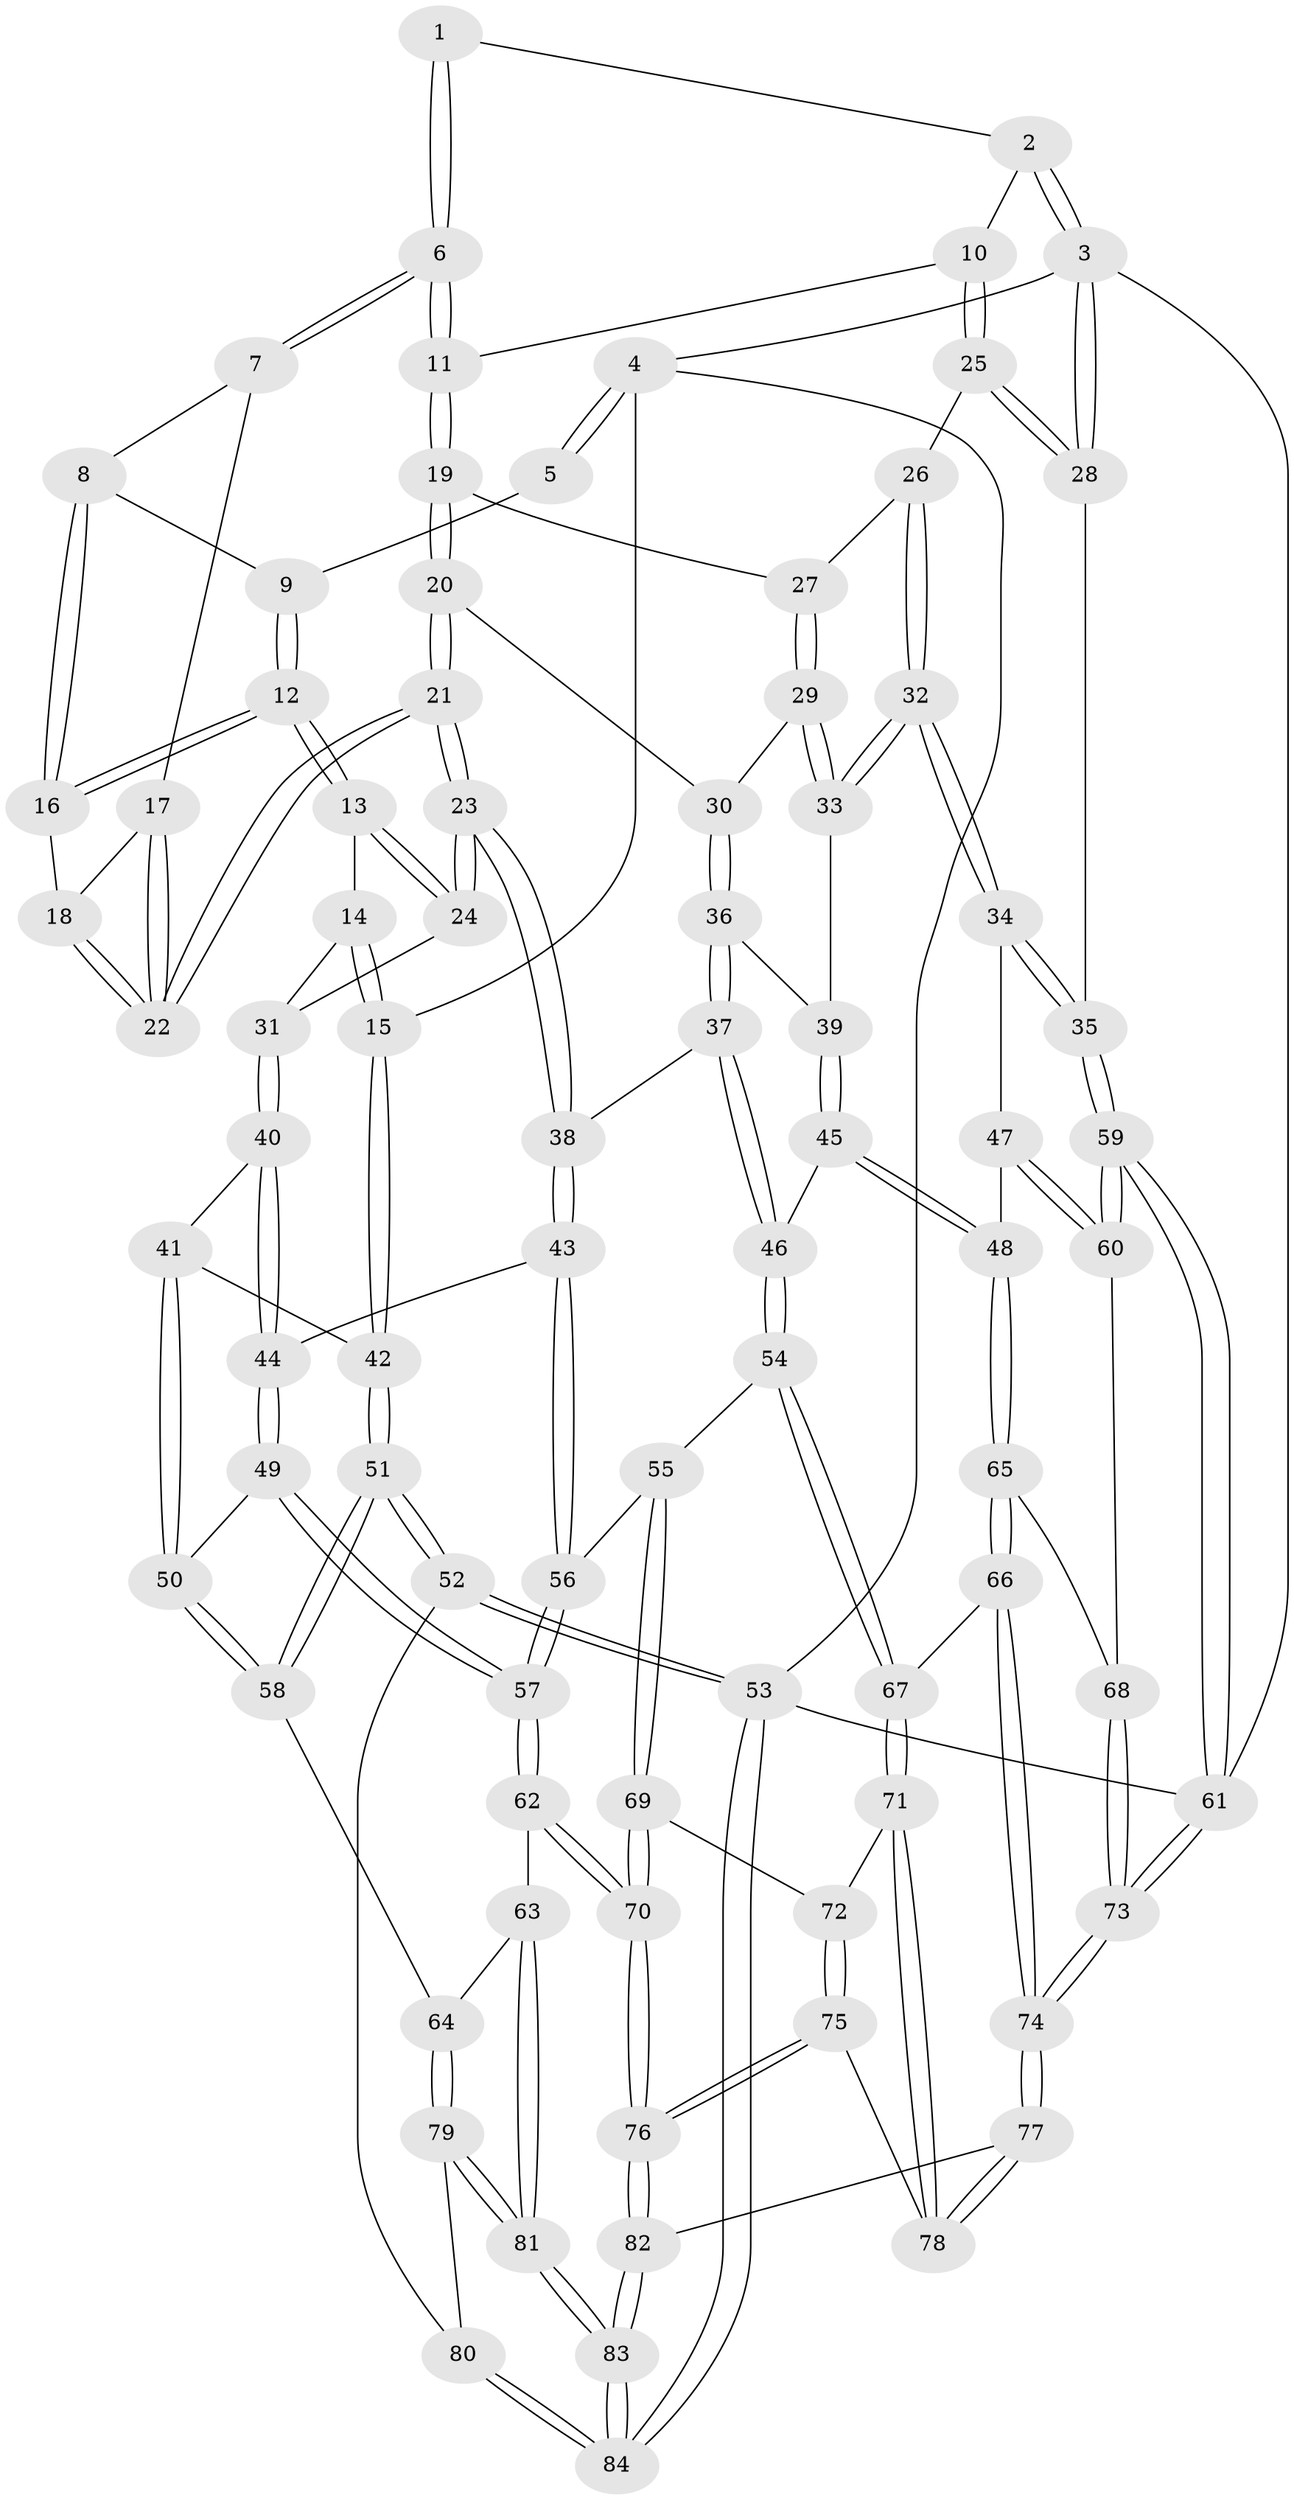 // Generated by graph-tools (version 1.1) at 2025/16/03/09/25 04:16:53]
// undirected, 84 vertices, 207 edges
graph export_dot {
graph [start="1"]
  node [color=gray90,style=filled];
  1 [pos="+0.5667604320477427+0"];
  2 [pos="+0.9492440547178689+0"];
  3 [pos="+1+0"];
  4 [pos="+0+0"];
  5 [pos="+0.31122881681973114+0"];
  6 [pos="+0.5688797688963864+0.06080012394673624"];
  7 [pos="+0.4481165464473713+0.09889913850798385"];
  8 [pos="+0.4277197600191376+0.08519782572335788"];
  9 [pos="+0.3278362192233295+0"];
  10 [pos="+0.7909994626059359+0.12062427270598763"];
  11 [pos="+0.6237330772007197+0.12395123549962213"];
  12 [pos="+0.2458717210874725+0.1222049034039921"];
  13 [pos="+0.2402997999202519+0.12487866764302004"];
  14 [pos="+0+0.09406129627415533"];
  15 [pos="+0+0"];
  16 [pos="+0.2894834408515917+0.139296500511047"];
  17 [pos="+0.44644580233809966+0.10287633251440138"];
  18 [pos="+0.3264792896489075+0.16114709721208229"];
  19 [pos="+0.5823625724426188+0.26925145888904695"];
  20 [pos="+0.5280119942076733+0.32018749216981157"];
  21 [pos="+0.42104046445348314+0.34574307452435793"];
  22 [pos="+0.4128562648588309+0.282549744337604"];
  23 [pos="+0.4166512068330581+0.35007551918124036"];
  24 [pos="+0.27838351131761624+0.35702212465253264"];
  25 [pos="+0.8293110375176315+0.17306725360009304"];
  26 [pos="+0.8545761469260212+0.29525702931461734"];
  27 [pos="+0.6595472290640625+0.2947280682616698"];
  28 [pos="+1+0"];
  29 [pos="+0.7091280156895624+0.41961000445806074"];
  30 [pos="+0.5895685452508722+0.3873196106576618"];
  31 [pos="+0.2493277644545864+0.369810270969491"];
  32 [pos="+0.914890280283441+0.3953671439563723"];
  33 [pos="+0.7442330829341178+0.4419679913416809"];
  34 [pos="+0.958296104133994+0.4214258453700548"];
  35 [pos="+1+0.41150932519021444"];
  36 [pos="+0.6003688070205403+0.4500043874550139"];
  37 [pos="+0.5230952454538442+0.5418624497849511"];
  38 [pos="+0.4403314759601123+0.4732008458071418"];
  39 [pos="+0.6765431418859184+0.5212532281199678"];
  40 [pos="+0.21669634754259556+0.4165521612081303"];
  41 [pos="+0.10316944980822679+0.4869887613928364"];
  42 [pos="+0+0.360376878680649"];
  43 [pos="+0.36498769787349616+0.5789781086758637"];
  44 [pos="+0.2997103823649454+0.5760752120603729"];
  45 [pos="+0.6427541590061426+0.6248262117631882"];
  46 [pos="+0.588033996400783+0.6377342381128586"];
  47 [pos="+0.8795068489865864+0.5885008535627433"];
  48 [pos="+0.7574003530872239+0.6741751010651083"];
  49 [pos="+0.21817445318863818+0.6546751004745033"];
  50 [pos="+0.11865282683095998+0.5905183060542857"];
  51 [pos="+0+0.7586775291705867"];
  52 [pos="+0+0.9515988281411213"];
  53 [pos="+0+1"];
  54 [pos="+0.5531375991033486+0.6814160862374725"];
  55 [pos="+0.5258579775148565+0.6996079708898949"];
  56 [pos="+0.38878904370519085+0.6340336441369606"];
  57 [pos="+0.2618086563863133+0.8050468896637282"];
  58 [pos="+0+0.7258209636505998"];
  59 [pos="+1+0.8183351156363582"];
  60 [pos="+0.9722631368298906+0.749314865743863"];
  61 [pos="+1+1"];
  62 [pos="+0.2617617385573751+0.8097325409005295"];
  63 [pos="+0.2123624177391238+0.8303005085206969"];
  64 [pos="+0.17896293645769368+0.8376658303331127"];
  65 [pos="+0.7825601655836232+0.7958690060369381"];
  66 [pos="+0.7442752707729418+0.8413075529489628"];
  67 [pos="+0.6831669514724941+0.8650278353736351"];
  68 [pos="+0.8571756323359105+0.8137703895057393"];
  69 [pos="+0.4790457597503786+0.7884365477549626"];
  70 [pos="+0.3038140777685026+0.8329464310647897"];
  71 [pos="+0.6755500131268782+0.8726271977700755"];
  72 [pos="+0.5152062360048346+0.8496142431537568"];
  73 [pos="+1+1"];
  74 [pos="+1+1"];
  75 [pos="+0.5115568147358349+0.9185579464146976"];
  76 [pos="+0.3754803024830711+1"];
  77 [pos="+0.6676953331408404+1"];
  78 [pos="+0.6308989658387237+1"];
  79 [pos="+0.1432296627963159+0.8825434681095464"];
  80 [pos="+0.12796032692585818+0.8955577431705575"];
  81 [pos="+0.22680498249970404+1"];
  82 [pos="+0.36554402838339584+1"];
  83 [pos="+0.24453607524959475+1"];
  84 [pos="+0+1"];
  1 -- 2;
  1 -- 6;
  1 -- 6;
  2 -- 3;
  2 -- 3;
  2 -- 10;
  3 -- 4;
  3 -- 28;
  3 -- 28;
  3 -- 61;
  4 -- 5;
  4 -- 5;
  4 -- 15;
  4 -- 53;
  5 -- 9;
  6 -- 7;
  6 -- 7;
  6 -- 11;
  6 -- 11;
  7 -- 8;
  7 -- 17;
  8 -- 9;
  8 -- 16;
  8 -- 16;
  9 -- 12;
  9 -- 12;
  10 -- 11;
  10 -- 25;
  10 -- 25;
  11 -- 19;
  11 -- 19;
  12 -- 13;
  12 -- 13;
  12 -- 16;
  12 -- 16;
  13 -- 14;
  13 -- 24;
  13 -- 24;
  14 -- 15;
  14 -- 15;
  14 -- 31;
  15 -- 42;
  15 -- 42;
  16 -- 18;
  17 -- 18;
  17 -- 22;
  17 -- 22;
  18 -- 22;
  18 -- 22;
  19 -- 20;
  19 -- 20;
  19 -- 27;
  20 -- 21;
  20 -- 21;
  20 -- 30;
  21 -- 22;
  21 -- 22;
  21 -- 23;
  21 -- 23;
  23 -- 24;
  23 -- 24;
  23 -- 38;
  23 -- 38;
  24 -- 31;
  25 -- 26;
  25 -- 28;
  25 -- 28;
  26 -- 27;
  26 -- 32;
  26 -- 32;
  27 -- 29;
  27 -- 29;
  28 -- 35;
  29 -- 30;
  29 -- 33;
  29 -- 33;
  30 -- 36;
  30 -- 36;
  31 -- 40;
  31 -- 40;
  32 -- 33;
  32 -- 33;
  32 -- 34;
  32 -- 34;
  33 -- 39;
  34 -- 35;
  34 -- 35;
  34 -- 47;
  35 -- 59;
  35 -- 59;
  36 -- 37;
  36 -- 37;
  36 -- 39;
  37 -- 38;
  37 -- 46;
  37 -- 46;
  38 -- 43;
  38 -- 43;
  39 -- 45;
  39 -- 45;
  40 -- 41;
  40 -- 44;
  40 -- 44;
  41 -- 42;
  41 -- 50;
  41 -- 50;
  42 -- 51;
  42 -- 51;
  43 -- 44;
  43 -- 56;
  43 -- 56;
  44 -- 49;
  44 -- 49;
  45 -- 46;
  45 -- 48;
  45 -- 48;
  46 -- 54;
  46 -- 54;
  47 -- 48;
  47 -- 60;
  47 -- 60;
  48 -- 65;
  48 -- 65;
  49 -- 50;
  49 -- 57;
  49 -- 57;
  50 -- 58;
  50 -- 58;
  51 -- 52;
  51 -- 52;
  51 -- 58;
  51 -- 58;
  52 -- 53;
  52 -- 53;
  52 -- 80;
  53 -- 84;
  53 -- 84;
  53 -- 61;
  54 -- 55;
  54 -- 67;
  54 -- 67;
  55 -- 56;
  55 -- 69;
  55 -- 69;
  56 -- 57;
  56 -- 57;
  57 -- 62;
  57 -- 62;
  58 -- 64;
  59 -- 60;
  59 -- 60;
  59 -- 61;
  59 -- 61;
  60 -- 68;
  61 -- 73;
  61 -- 73;
  62 -- 63;
  62 -- 70;
  62 -- 70;
  63 -- 64;
  63 -- 81;
  63 -- 81;
  64 -- 79;
  64 -- 79;
  65 -- 66;
  65 -- 66;
  65 -- 68;
  66 -- 67;
  66 -- 74;
  66 -- 74;
  67 -- 71;
  67 -- 71;
  68 -- 73;
  68 -- 73;
  69 -- 70;
  69 -- 70;
  69 -- 72;
  70 -- 76;
  70 -- 76;
  71 -- 72;
  71 -- 78;
  71 -- 78;
  72 -- 75;
  72 -- 75;
  73 -- 74;
  73 -- 74;
  74 -- 77;
  74 -- 77;
  75 -- 76;
  75 -- 76;
  75 -- 78;
  76 -- 82;
  76 -- 82;
  77 -- 78;
  77 -- 78;
  77 -- 82;
  79 -- 80;
  79 -- 81;
  79 -- 81;
  80 -- 84;
  80 -- 84;
  81 -- 83;
  81 -- 83;
  82 -- 83;
  82 -- 83;
  83 -- 84;
  83 -- 84;
}
